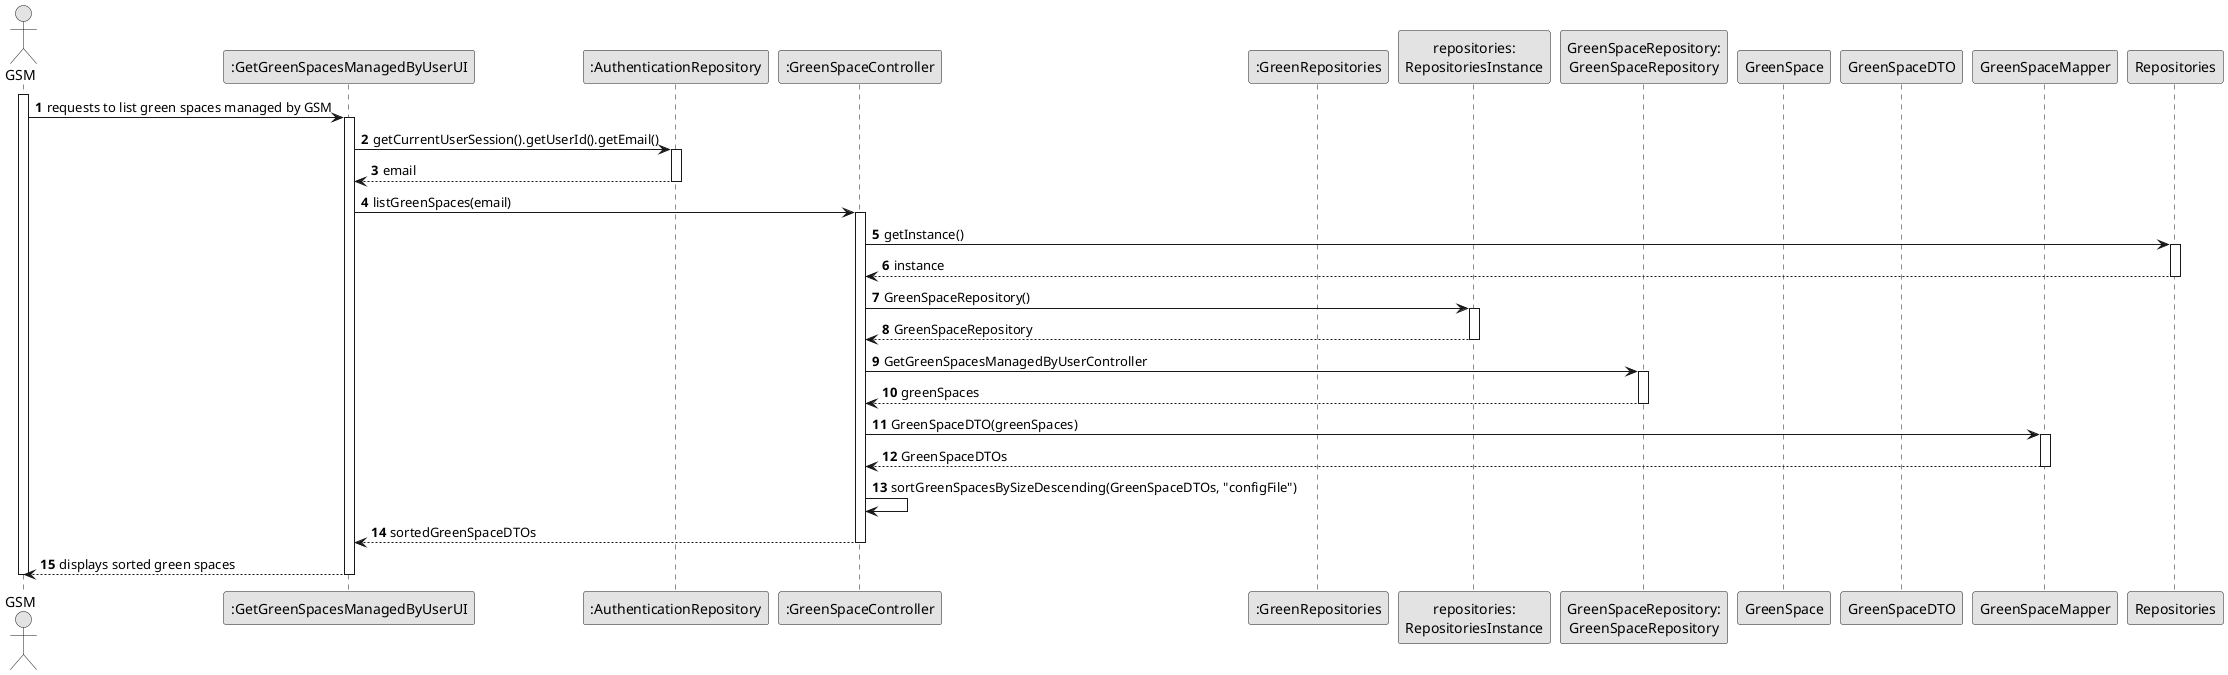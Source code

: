 @startuml
skinparam monochrome true
skinparam packageStyle rectangle
skinparam shadowing false

autonumber

actor "GSM" as GSM
participant ":GetGreenSpacesManagedByUserUI" as UI
participant ":AuthenticationRepository" as AuthenticationRepository
participant ":GreenSpaceController" as GreenSpaceController
participant ":GreenRepositories" as GreenSpaceRepositories
participant "repositories:\nRepositoriesInstance" as RepositoriesInstance
participant "GreenSpaceRepository:\nGreenSpaceRepository" as GreenSpaceRepository
participant "GreenSpace" as GreenSpace
participant "GreenSpaceDTO" as GreenSpaceDTO
participant "GreenSpaceMapper" as GreenSpaceMapper

activate GSM

GSM -> UI : requests to list green spaces managed by GSM

activate UI

UI -> AuthenticationRepository : getCurrentUserSession().getUserId().getEmail()
activate AuthenticationRepository
AuthenticationRepository --> UI : email
deactivate AuthenticationRepository

UI -> GreenSpaceController : listGreenSpaces(email)
activate GreenSpaceController

GreenSpaceController -> Repositories : getInstance()
activate Repositories
Repositories --> GreenSpaceController : instance
deactivate Repositories

GreenSpaceController -> RepositoriesInstance : GreenSpaceRepository()
activate RepositoriesInstance
RepositoriesInstance --> GreenSpaceController : GreenSpaceRepository
deactivate RepositoriesInstance

GreenSpaceController -> GreenSpaceRepository : GetGreenSpacesManagedByUserController
activate GreenSpaceRepository
GreenSpaceRepository --> GreenSpaceController : greenSpaces
deactivate GreenSpaceRepository

GreenSpaceController -> GreenSpaceMapper : GreenSpaceDTO(greenSpaces)
activate GreenSpaceMapper
GreenSpaceMapper --> GreenSpaceController : GreenSpaceDTOs
deactivate GreenSpaceMapper

GreenSpaceController -> GreenSpaceController : sortGreenSpacesBySizeDescending(GreenSpaceDTOs, "configFile")

GreenSpaceController --> UI : sortedGreenSpaceDTOs
deactivate GreenSpaceController

UI --> GSM : displays sorted green spaces
deactivate UI
deactivate GSM

@enduml

